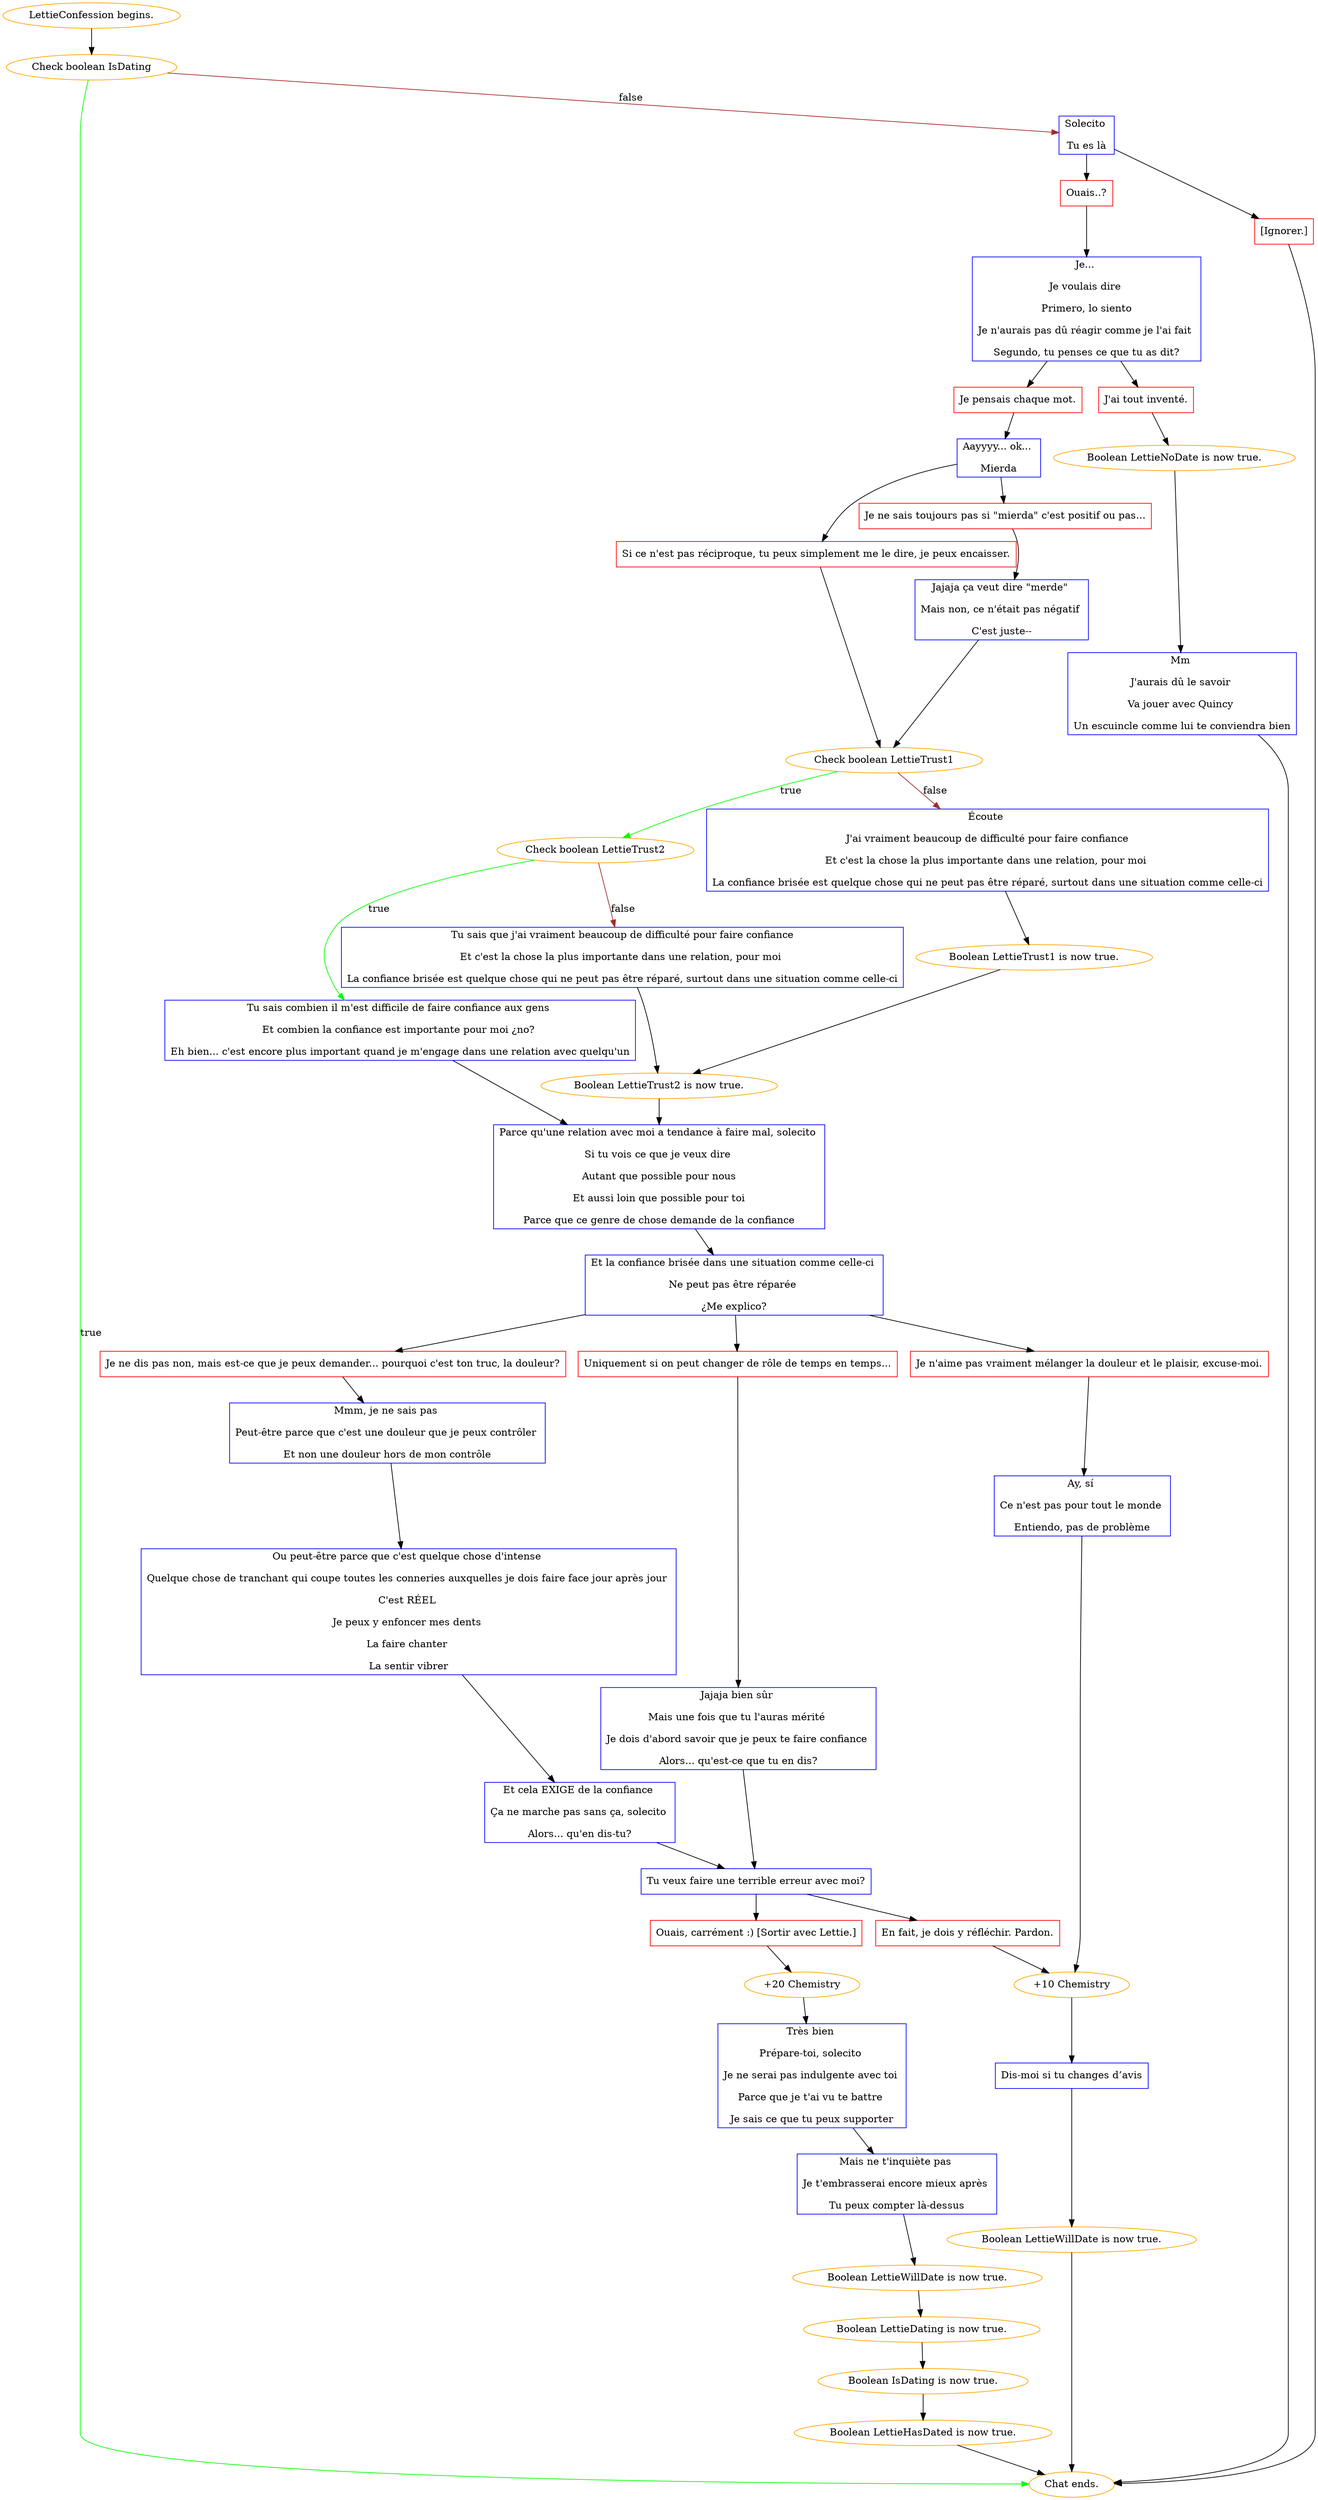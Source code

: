 digraph {
	"LettieConfession begins." [color=orange];
		"LettieConfession begins." -> j3507132931;
	j3507132931 [label="Check boolean IsDating",color=orange];
		j3507132931 -> "Chat ends." [label=true,color=green];
		j3507132931 -> j4235669445 [label=false,color=brown];
	"Chat ends." [color=orange];
	j4235669445 [label="Solecito 
Tu es là",shape=box,color=blue];
		j4235669445 -> j492213516;
		j4235669445 -> j4177999804;
	j492213516 [label="Ouais..?",shape=box,color=red];
		j492213516 -> j3735235222;
	j4177999804 [label="[Ignorer.]",shape=box,color=red];
		j4177999804 -> "Chat ends.";
	j3735235222 [label="Je... 
Je voulais dire 
Primero, lo siento
Je n'aurais pas dû réagir comme je l'ai fait 
Segundo, tu penses ce que tu as dit?",shape=box,color=blue];
		j3735235222 -> j3244850376;
		j3735235222 -> j3987278909;
	j3244850376 [label="Je pensais chaque mot.",shape=box,color=red];
		j3244850376 -> j3748077816;
	j3987278909 [label="J'ai tout inventé.",shape=box,color=red];
		j3987278909 -> j4289954250;
	j3748077816 [label="Aayyyy... ok... 
Mierda",shape=box,color=blue];
		j3748077816 -> j638669898;
		j3748077816 -> j241855420;
	j4289954250 [label="Boolean LettieNoDate is now true.",color=orange];
		j4289954250 -> j2805292740;
	j638669898 [label="Si ce n'est pas réciproque, tu peux simplement me le dire, je peux encaisser.",shape=box,color=red];
		j638669898 -> j2720179985;
	j241855420 [label="Je ne sais toujours pas si \"mierda\" c'est positif ou pas...",shape=box,color=red];
		j241855420 -> j578867226;
	j2805292740 [label="Mm 
J'aurais dû le savoir 
Va jouer avec Quincy 
Un escuincle comme lui te conviendra bien",shape=box,color=blue];
		j2805292740 -> "Chat ends.";
	j2720179985 [label="Check boolean LettieTrust1",color=orange];
		j2720179985 -> j675720518 [label=true,color=green];
		j2720179985 -> j1934707301 [label=false,color=brown];
	j578867226 [label="Jajaja ça veut dire \"merde\" 
Mais non, ce n'était pas négatif 
C'est juste--",shape=box,color=blue];
		j578867226 -> j2720179985;
	j675720518 [label="Check boolean LettieTrust2",color=orange];
		j675720518 -> j4286651090 [label=true,color=green];
		j675720518 -> j275908675 [label=false,color=brown];
	j1934707301 [label="Écoute 
J'ai vraiment beaucoup de difficulté pour faire confiance
Et c'est la chose la plus importante dans une relation, pour moi 
La confiance brisée est quelque chose qui ne peut pas être réparé, surtout dans une situation comme celle-ci",shape=box,color=blue];
		j1934707301 -> j727684694;
	j4286651090 [label="Tu sais combien il m'est difficile de faire confiance aux gens 
Et combien la confiance est importante pour moi ¿no? 
Eh bien... c'est encore plus important quand je m'engage dans une relation avec quelqu'un",shape=box,color=blue];
		j4286651090 -> j1878940772;
	j275908675 [label="Tu sais que j'ai vraiment beaucoup de difficulté pour faire confiance
Et c'est la chose la plus importante dans une relation, pour moi 
La confiance brisée est quelque chose qui ne peut pas être réparé, surtout dans une situation comme celle-ci",shape=box,color=blue];
		j275908675 -> j835336603;
	j727684694 [label="Boolean LettieTrust1 is now true.",color=orange];
		j727684694 -> j835336603;
	j1878940772 [label="Parce qu'une relation avec moi a tendance à faire mal, solecito 
Si tu vois ce que je veux dire 
Autant que possible pour nous
Et aussi loin que possible pour toi
Parce que ce genre de chose demande de la confiance",shape=box,color=blue];
		j1878940772 -> j1817776812;
	j835336603 [label="Boolean LettieTrust2 is now true.",color=orange];
		j835336603 -> j1878940772;
	j1817776812 [label="Et la confiance brisée dans une situation comme celle-ci 
Ne peut pas être réparée 
¿Me explico?",shape=box,color=blue];
		j1817776812 -> j3013717982;
		j1817776812 -> j1613069531;
		j1817776812 -> j3050577490;
	j3013717982 [label="Je ne dis pas non, mais est-ce que je peux demander... pourquoi c'est ton truc, la douleur?",shape=box,color=red];
		j3013717982 -> j460062879;
	j1613069531 [label="Uniquement si on peut changer de rôle de temps en temps...",shape=box,color=red];
		j1613069531 -> j1085528443;
	j3050577490 [label="Je n'aime pas vraiment mélanger la douleur et le plaisir, excuse-moi.",shape=box,color=red];
		j3050577490 -> j3060928489;
	j460062879 [label="Mmm, je ne sais pas 
Peut-être parce que c'est une douleur que je peux contrôler 
Et non une douleur hors de mon contrôle",shape=box,color=blue];
		j460062879 -> j1213384887;
	j1085528443 [label="Jajaja bien sûr 
Mais une fois que tu l'auras mérité 
Je dois d'abord savoir que je peux te faire confiance 
Alors... qu'est-ce que tu en dis?",shape=box,color=blue];
		j1085528443 -> j985510395;
	j3060928489 [label="Ay, sí 
Ce n'est pas pour tout le monde 
Entiendo, pas de problème",shape=box,color=blue];
		j3060928489 -> j1910957613;
	j1213384887 [label="Ou peut-être parce que c'est quelque chose d'intense 
Quelque chose de tranchant qui coupe toutes les conneries auxquelles je dois faire face jour après jour 
C'est RÉEL 
Je peux y enfoncer mes dents 
La faire chanter 
La sentir vibrer",shape=box,color=blue];
		j1213384887 -> j1713199703;
	j985510395 [label="Tu veux faire une terrible erreur avec moi?",shape=box,color=blue];
		j985510395 -> j218261842;
		j985510395 -> j3992905902;
	j1910957613 [label="+10 Chemistry",color=orange];
		j1910957613 -> j3579852686;
	j1713199703 [label="Et cela EXIGE de la confiance 
Ça ne marche pas sans ça, solecito 
Alors... qu'en dis-tu?",shape=box,color=blue];
		j1713199703 -> j985510395;
	j218261842 [label="Ouais, carrément :) [Sortir avec Lettie.]",shape=box,color=red];
		j218261842 -> j2304136839;
	j3992905902 [label="En fait, je dois y réfléchir. Pardon.",shape=box,color=red];
		j3992905902 -> j1910957613;
	j3579852686 [label="Dis-moi si tu changes d’avis",shape=box,color=blue];
		j3579852686 -> j2129367046;
	j2304136839 [label="+20 Chemistry",color=orange];
		j2304136839 -> j3535229831;
	j2129367046 [label="Boolean LettieWillDate is now true.",color=orange];
		j2129367046 -> "Chat ends.";
	j3535229831 [label="Très bien 
Prépare-toi, solecito 
Je ne serai pas indulgente avec toi 
Parce que je t'ai vu te battre 
Je sais ce que tu peux supporter",shape=box,color=blue];
		j3535229831 -> j2746564911;
	j2746564911 [label="Mais ne t'inquiète pas 
Je t'embrasserai encore mieux après 
Tu peux compter là-dessus",shape=box,color=blue];
		j2746564911 -> j1300785588;
	j1300785588 [label="Boolean LettieWillDate is now true.",color=orange];
		j1300785588 -> j702074970;
	j702074970 [label="Boolean LettieDating is now true.",color=orange];
		j702074970 -> j938814249;
	j938814249 [label="Boolean IsDating is now true.",color=orange];
		j938814249 -> j3003494003;
	j3003494003 [label="Boolean LettieHasDated is now true.",color=orange];
		j3003494003 -> "Chat ends.";
}